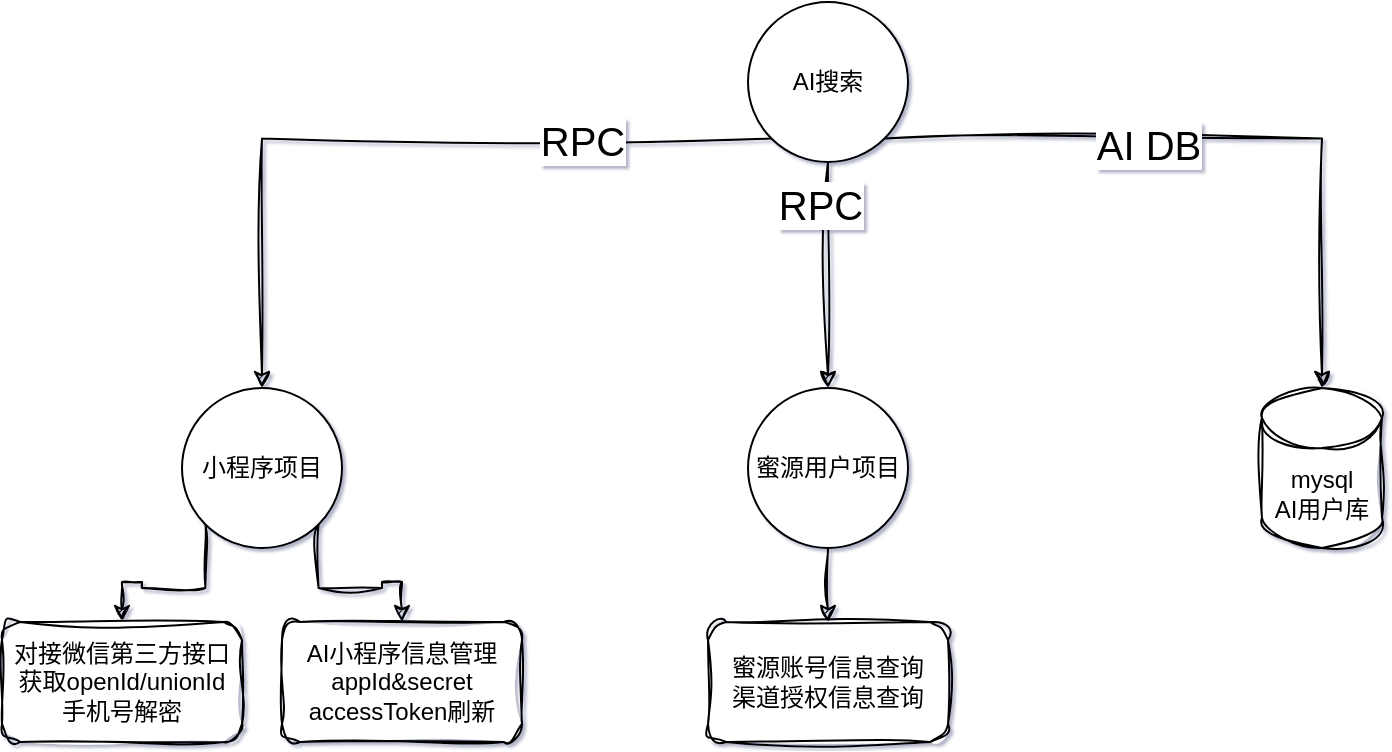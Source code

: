 <mxfile version="25.0.1">
  <diagram name="第 1 页" id="D3y8B_VSon4lfVL2JQVJ">
    <mxGraphModel dx="1242" dy="610" grid="1" gridSize="10" guides="1" tooltips="1" connect="1" arrows="1" fold="1" page="1" pageScale="1" pageWidth="827" pageHeight="1169" math="0" shadow="1">
      <root>
        <mxCell id="0" />
        <mxCell id="1" parent="0" />
        <mxCell id="RqRTATrgt7MeRBz05JWU-7" style="edgeStyle=orthogonalEdgeStyle;rounded=0;sketch=1;hachureGap=4;jiggle=2;curveFitting=1;orthogonalLoop=1;jettySize=auto;html=1;exitX=0;exitY=1;exitDx=0;exitDy=0;fontFamily=Helvetica;" edge="1" parent="1" source="RqRTATrgt7MeRBz05JWU-1" target="RqRTATrgt7MeRBz05JWU-2">
          <mxGeometry relative="1" as="geometry">
            <Array as="points">
              <mxPoint x="203" y="168" />
            </Array>
          </mxGeometry>
        </mxCell>
        <mxCell id="RqRTATrgt7MeRBz05JWU-9" value="RPC" style="edgeLabel;html=1;align=center;verticalAlign=middle;resizable=0;points=[];sketch=1;hachureGap=4;jiggle=2;curveFitting=1;fontFamily=Helvetica;fontSize=20;" vertex="1" connectable="0" parent="RqRTATrgt7MeRBz05JWU-7">
          <mxGeometry x="-0.501" relative="1" as="geometry">
            <mxPoint as="offset" />
          </mxGeometry>
        </mxCell>
        <mxCell id="RqRTATrgt7MeRBz05JWU-8" style="edgeStyle=orthogonalEdgeStyle;rounded=0;sketch=1;hachureGap=4;jiggle=2;curveFitting=1;orthogonalLoop=1;jettySize=auto;html=1;exitX=0.5;exitY=1;exitDx=0;exitDy=0;fontFamily=Helvetica;" edge="1" parent="1" source="RqRTATrgt7MeRBz05JWU-1" target="RqRTATrgt7MeRBz05JWU-4">
          <mxGeometry relative="1" as="geometry" />
        </mxCell>
        <mxCell id="RqRTATrgt7MeRBz05JWU-10" value="RPC" style="edgeLabel;html=1;align=center;verticalAlign=middle;resizable=0;points=[];sketch=1;hachureGap=4;jiggle=2;curveFitting=1;fontFamily=Helvetica;fontSize=20;" vertex="1" connectable="0" parent="RqRTATrgt7MeRBz05JWU-8">
          <mxGeometry x="-0.64" y="-4" relative="1" as="geometry">
            <mxPoint as="offset" />
          </mxGeometry>
        </mxCell>
        <mxCell id="RqRTATrgt7MeRBz05JWU-18" style="edgeStyle=orthogonalEdgeStyle;rounded=0;sketch=1;hachureGap=4;jiggle=2;curveFitting=1;orthogonalLoop=1;jettySize=auto;html=1;exitX=1;exitY=1;exitDx=0;exitDy=0;fontFamily=Helvetica;" edge="1" parent="1" source="RqRTATrgt7MeRBz05JWU-1" target="RqRTATrgt7MeRBz05JWU-17">
          <mxGeometry relative="1" as="geometry" />
        </mxCell>
        <mxCell id="RqRTATrgt7MeRBz05JWU-19" value="AI DB" style="edgeLabel;html=1;align=center;verticalAlign=middle;resizable=0;points=[];sketch=1;hachureGap=4;jiggle=2;curveFitting=1;fontFamily=Helvetica;fontSize=20;" vertex="1" connectable="0" parent="RqRTATrgt7MeRBz05JWU-18">
          <mxGeometry x="-0.233" y="-2" relative="1" as="geometry">
            <mxPoint as="offset" />
          </mxGeometry>
        </mxCell>
        <mxCell id="RqRTATrgt7MeRBz05JWU-1" value="AI搜索" style="ellipse;whiteSpace=wrap;html=1;aspect=fixed;fontFamily=Helvetica;" vertex="1" parent="1">
          <mxGeometry x="446" y="100" width="80" height="80" as="geometry" />
        </mxCell>
        <mxCell id="RqRTATrgt7MeRBz05JWU-12" style="edgeStyle=orthogonalEdgeStyle;rounded=0;sketch=1;hachureGap=4;jiggle=2;curveFitting=1;orthogonalLoop=1;jettySize=auto;html=1;exitX=0;exitY=1;exitDx=0;exitDy=0;entryX=0.5;entryY=0;entryDx=0;entryDy=0;fontFamily=Helvetica;" edge="1" parent="1" source="RqRTATrgt7MeRBz05JWU-2" target="RqRTATrgt7MeRBz05JWU-11">
          <mxGeometry relative="1" as="geometry" />
        </mxCell>
        <mxCell id="RqRTATrgt7MeRBz05JWU-14" style="edgeStyle=orthogonalEdgeStyle;rounded=0;sketch=1;hachureGap=4;jiggle=2;curveFitting=1;orthogonalLoop=1;jettySize=auto;html=1;exitX=1;exitY=1;exitDx=0;exitDy=0;entryX=0.5;entryY=0;entryDx=0;entryDy=0;fontFamily=Helvetica;" edge="1" parent="1" source="RqRTATrgt7MeRBz05JWU-2" target="RqRTATrgt7MeRBz05JWU-13">
          <mxGeometry relative="1" as="geometry" />
        </mxCell>
        <mxCell id="RqRTATrgt7MeRBz05JWU-2" value="小程序项目" style="ellipse;whiteSpace=wrap;html=1;aspect=fixed;fontFamily=Helvetica;" vertex="1" parent="1">
          <mxGeometry x="163" y="293" width="80" height="80" as="geometry" />
        </mxCell>
        <mxCell id="RqRTATrgt7MeRBz05JWU-16" style="edgeStyle=orthogonalEdgeStyle;rounded=0;sketch=1;hachureGap=4;jiggle=2;curveFitting=1;orthogonalLoop=1;jettySize=auto;html=1;exitX=0.5;exitY=1;exitDx=0;exitDy=0;entryX=0.5;entryY=0;entryDx=0;entryDy=0;fontFamily=Helvetica;" edge="1" parent="1" source="RqRTATrgt7MeRBz05JWU-4" target="RqRTATrgt7MeRBz05JWU-15">
          <mxGeometry relative="1" as="geometry" />
        </mxCell>
        <mxCell id="RqRTATrgt7MeRBz05JWU-4" value="蜜源用户项目" style="ellipse;whiteSpace=wrap;html=1;aspect=fixed;fontFamily=Helvetica;" vertex="1" parent="1">
          <mxGeometry x="446" y="293" width="80" height="80" as="geometry" />
        </mxCell>
        <mxCell id="RqRTATrgt7MeRBz05JWU-11" value="&lt;div&gt;对接微信第三方接口&lt;/div&gt;&lt;div&gt;获取openId/unionId&lt;/div&gt;&lt;div&gt;手机号解密&lt;/div&gt;" style="rounded=1;whiteSpace=wrap;html=1;sketch=1;hachureGap=4;jiggle=2;curveFitting=1;fontFamily=Helvetica;" vertex="1" parent="1">
          <mxGeometry x="73" y="410" width="120" height="60" as="geometry" />
        </mxCell>
        <mxCell id="RqRTATrgt7MeRBz05JWU-13" value="&lt;div&gt;AI小程序信息管理&lt;/div&gt;&lt;div&gt;appId&amp;amp;secret&lt;/div&gt;&lt;div&gt;accessToken刷新&lt;/div&gt;" style="rounded=1;whiteSpace=wrap;html=1;sketch=1;hachureGap=4;jiggle=2;curveFitting=1;fontFamily=Helvetica;" vertex="1" parent="1">
          <mxGeometry x="213" y="410" width="120" height="60" as="geometry" />
        </mxCell>
        <mxCell id="RqRTATrgt7MeRBz05JWU-15" value="&lt;div&gt;蜜源账号信息查询&lt;/div&gt;&lt;div&gt;渠道授权信息查询&lt;/div&gt;" style="rounded=1;whiteSpace=wrap;html=1;sketch=1;hachureGap=4;jiggle=2;curveFitting=1;fontFamily=Helvetica;" vertex="1" parent="1">
          <mxGeometry x="426" y="410" width="120" height="60" as="geometry" />
        </mxCell>
        <mxCell id="RqRTATrgt7MeRBz05JWU-17" value="&lt;div&gt;mysql&lt;/div&gt;&lt;div&gt;AI用户库&lt;/div&gt;" style="shape=cylinder3;whiteSpace=wrap;html=1;boundedLbl=1;backgroundOutline=1;size=15;sketch=1;hachureGap=4;jiggle=2;curveFitting=1;fontFamily=Helvetica;" vertex="1" parent="1">
          <mxGeometry x="703" y="293" width="60" height="80" as="geometry" />
        </mxCell>
      </root>
    </mxGraphModel>
  </diagram>
</mxfile>
